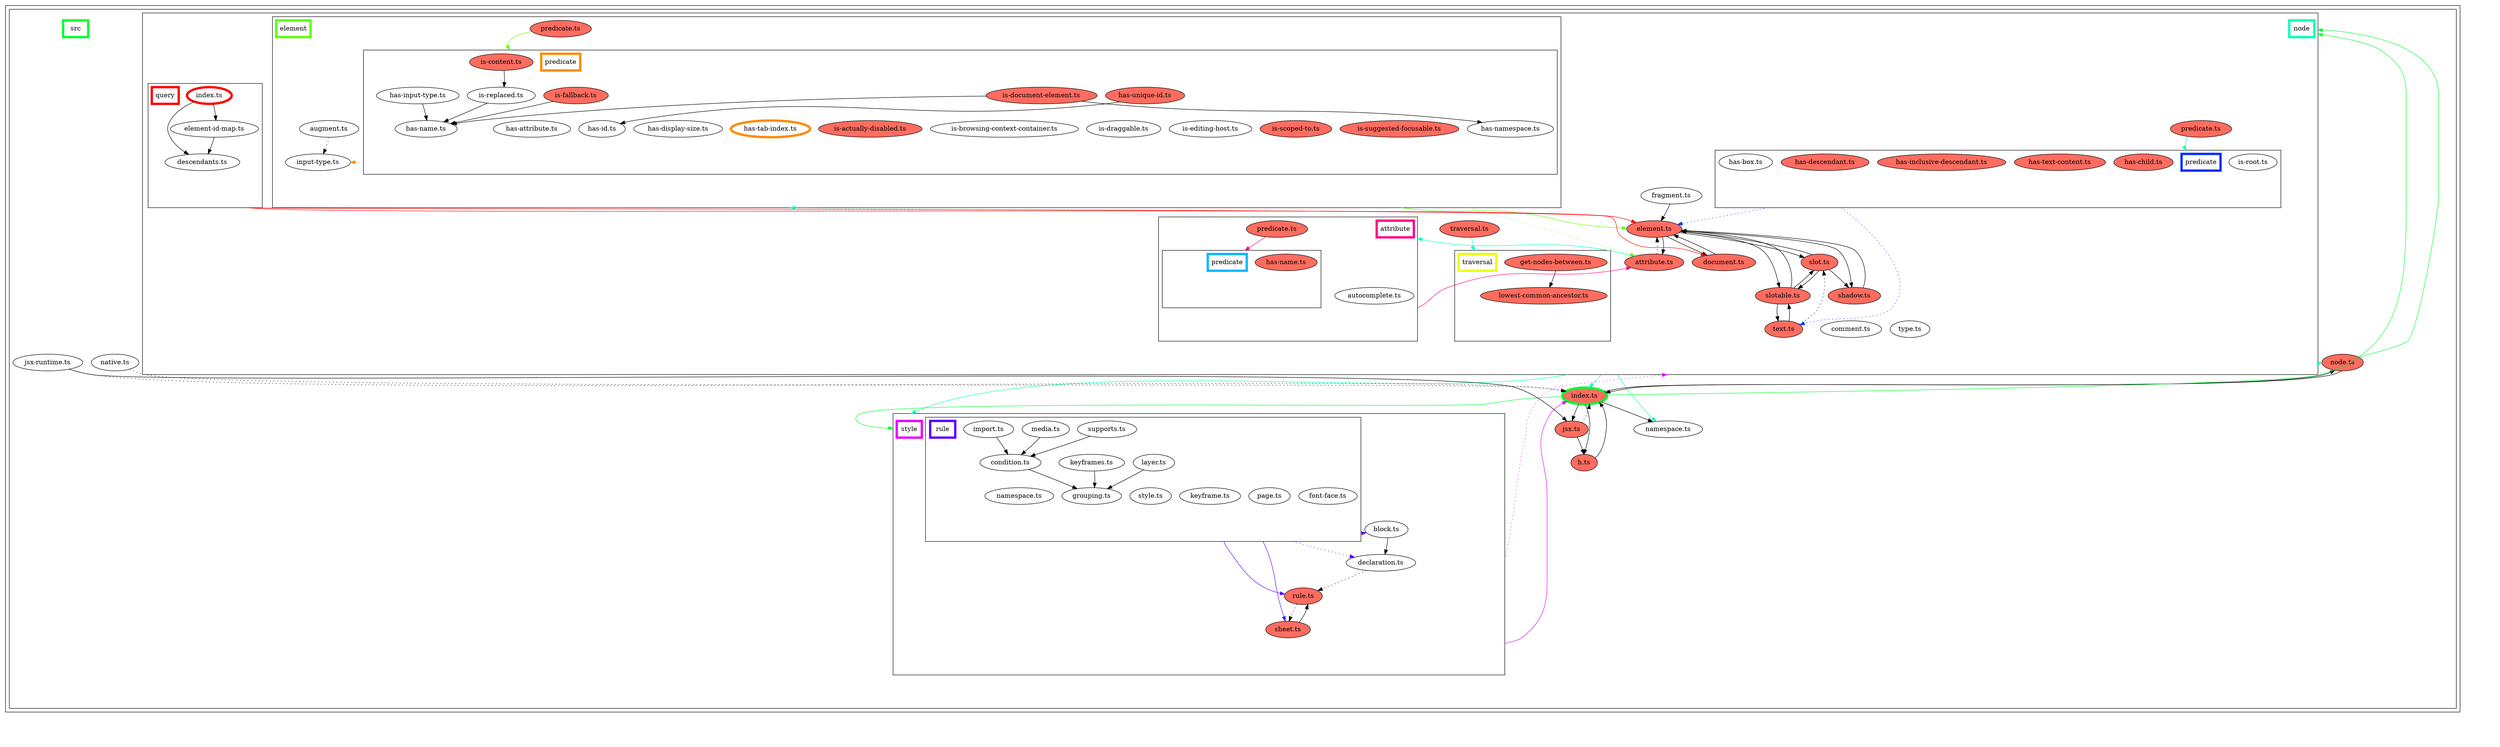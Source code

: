 digraph "dependency-graph-@siteimprove/alfa-dom" {
  compound = true;
  "src/namespace.ts";
  "exit_src/node";
  "src/node.ts";
  "src/node/attribute/autocomplete.ts";
  "name_src/node/attribute";
  "src/node/attribute/predicate.ts";
  "src/node/element.ts";
  "src/style/declaration.ts";
  "src/style/rule.ts";
  "exit_src/style/rule";
  "src/style/rule/condition.ts";
  "exit_src/node/predicate";
  "src/node/text.ts";
  "src/node/attribute/predicate/has-name.ts";
  "name_src/node/attribute/predicate";
  "exit_src/node/element";
  "src/node/element/input-type.ts";
  "src/node/attribute.ts";
  "src/node/document.ts";
  "name_src/node/element";
  "src/node/element/predicate.ts";
  "src/node/shadow.ts";
  "src/node/slot.ts";
  "src/node/slotable.ts";
  "src/style/block.ts";
  "name_src/style";
  "src/index.ts";
  "exit_src/style";
  "src/style/sheet.ts";
  "exit_src/node/query";
  "src/node/element/predicate/has-name.ts";
  "exit_src/node/element/predicate";
  "src/node/element/predicate/is-replaced.ts";
  "src/style/rule/grouping.ts";
  "src/node/element/predicate/has-id.ts";
  "src/node/traversal/lowest-common-ancestor.ts";
  "src/node/query/descendants.ts";
  "src/node/query/element-id-map.ts";
  "src/node/element/predicate/has-namespace.ts";
  "src/jsx.ts";
  "src/h.ts";
  "name_src/node";
  "src/node/comment.ts";
  "src/node/element/augment.ts";
  "src/node/fragment.ts";
  "src/node/query/index.ts";
  "src/node/type.ts";
  "src/style/rule/font-face.ts";
  "src/style/rule/import.ts";
  "src/style/rule/keyframe.ts";
  "src/style/rule/keyframes.ts";
  "src/style/rule/layer.ts";
  "src/style/rule/media.ts";
  "src/style/rule/namespace.ts";
  "src/style/rule/page.ts";
  "src/style/rule/style.ts";
  "src/style/rule/supports.ts";
  "src/node/predicate/has-box.ts";
  "name_src/node/predicate";
  "src/node/predicate/has-child.ts";
  "src/node/predicate/has-descendant.ts";
  "src/node/predicate/has-inclusive-descendant.ts";
  "src/node/predicate/has-text-content.ts";
  "src/node/predicate/is-root.ts";
  "src/node/predicate.ts";
  "src/node/traversal.ts";
  "src/node/traversal/get-nodes-between.ts";
  "name_src/node/traversal";
  "src/node/element/predicate/has-attribute.ts";
  "name_src/node/element/predicate";
  "src/node/element/predicate/has-display-size.ts";
  "src/node/element/predicate/has-input-type.ts";
  "src/node/element/predicate/has-tab-index.ts";
  "src/node/element/predicate/has-unique-id.ts";
  "src/node/element/predicate/is-actually-disabled.ts";
  "src/node/element/predicate/is-browsing-context-container.ts";
  "src/node/element/predicate/is-content.ts";
  "src/node/element/predicate/is-document-element.ts";
  "src/node/element/predicate/is-draggable.ts";
  "src/node/element/predicate/is-editing-host.ts";
  "src/node/element/predicate/is-fallback.ts";
  "src/node/element/predicate/is-scoped-to.ts";
  "src/node/element/predicate/is-suggested-focusable.ts";
  "exit_src/node/attribute";
  subgraph "cluster_src" {
    color = "#000000";
    label = "";
    "exit_src" [
      style = "invis";
    ];
    subgraph "cluster_src" {
      color = "#000000";
      label = "";
      "name_src" [
        penwidth = 5;
        shape = "rectangle";
        color = "#00ff2e";
        label = "src";
      ];
      "exit_src" [
        style = "invis";
      ];
      "src/namespace.ts" [
        label = "namespace.ts";
      ];
      "src/jsx-runtime.ts" [
        label = "jsx-runtime.ts";
      ];
      "src/index.ts" [
        label = "index.ts";
        color = "#00ff2e";
        penwidth = 5;
        fillcolor = "#ff6c60";
        style = "rounded,filled";
      ];
      "src/jsx.ts" [
        label = "jsx.ts";
        fillcolor = "#ff6c60";
        style = "rounded,filled";
      ];
      "src/native.ts" [
        label = "native.ts";
      ];
      "src/h.ts" [
        label = "h.ts";
        fillcolor = "#ff6c60";
        style = "rounded,filled";
      ];
      "src/node.ts" [
        label = "node.ts";
        fillcolor = "#ff6c60";
        style = "rounded,filled";
      ];
      subgraph "cluster_src/node" {
        color = "#000000";
        label = "";
        "name_src/node" [
          penwidth = 5;
          shape = "rectangle";
          color = "#00ffb9";
          label = "node";
        ];
        "exit_src/node" [
          style = "invis";
        ];
        "src/node/attribute.ts" [
          label = "attribute.ts";
          fillcolor = "#ff6c60";
          style = "rounded,filled";
        ];
        "src/node/element.ts" [
          label = "element.ts";
          fillcolor = "#ff6c60";
          style = "rounded,filled";
        ];
        "src/node/type.ts" [
          label = "type.ts";
        ];
        "src/node/slotable.ts" [
          label = "slotable.ts";
          fillcolor = "#ff6c60";
          style = "rounded,filled";
        ];
        "src/node/comment.ts" [
          label = "comment.ts";
        ];
        "src/node/text.ts" [
          label = "text.ts";
          fillcolor = "#ff6c60";
          style = "rounded,filled";
        ];
        "src/node/fragment.ts" [
          label = "fragment.ts";
        ];
        "src/node/slot.ts" [
          label = "slot.ts";
          fillcolor = "#ff6c60";
          style = "rounded,filled";
        ];
        "src/node/document.ts" [
          label = "document.ts";
          fillcolor = "#ff6c60";
          style = "rounded,filled";
        ];
        "src/node/predicate.ts" [
          label = "predicate.ts";
          fillcolor = "#ff6c60";
          style = "rounded,filled";
        ];
        "src/node/traversal.ts" [
          label = "traversal.ts";
          fillcolor = "#ff6c60";
          style = "rounded,filled";
        ];
        "src/node/shadow.ts" [
          label = "shadow.ts";
          fillcolor = "#ff6c60";
          style = "rounded,filled";
        ];
        subgraph "cluster_src/node/predicate" {
          color = "#000000";
          label = "";
          "name_src/node/predicate" [
            penwidth = 5;
            shape = "rectangle";
            color = "#002eff";
            label = "predicate";
          ];
          "exit_src/node/predicate" [
            style = "invis";
          ];
          "src/node/predicate/has-box.ts" [
            label = "has-box.ts";
          ];
          "src/node/predicate/is-root.ts" [
            label = "is-root.ts";
          ];
          "src/node/predicate/has-inclusive-descendant.ts" [
            label = "has-inclusive-descendant.ts";
            fillcolor = "#ff6c60";
            style = "rounded,filled";
          ];
          "src/node/predicate/has-child.ts" [
            label = "has-child.ts";
            fillcolor = "#ff6c60";
            style = "rounded,filled";
          ];
          "src/node/predicate/has-text-content.ts" [
            label = "has-text-content.ts";
            fillcolor = "#ff6c60";
            style = "rounded,filled";
          ];
          "src/node/predicate/has-descendant.ts" [
            label = "has-descendant.ts";
            fillcolor = "#ff6c60";
            style = "rounded,filled";
          ];
          "src/node/predicate/has-box.ts" -> "exit_src/node/predicate" [
            style = "invis";
          ];
          "src/node/predicate/is-root.ts" -> "exit_src/node/predicate" [
            style = "invis";
          ];
          "src/node/predicate/has-inclusive-descendant.ts" -> "exit_src/node/predicate" [
            style = "invis";
          ];
          "src/node/predicate/has-child.ts" -> "exit_src/node/predicate" [
            style = "invis";
          ];
          "src/node/predicate/has-text-content.ts" -> "exit_src/node/predicate" [
            style = "invis";
          ];
          "src/node/predicate/has-descendant.ts" -> "exit_src/node/predicate" [
            style = "invis";
          ];
        }
        subgraph "cluster_src/node/attribute" {
          color = "#000000";
          label = "";
          "name_src/node/attribute" [
            penwidth = 5;
            shape = "rectangle";
            color = "#ff008b";
            label = "attribute";
          ];
          "exit_src/node/attribute" [
            style = "invis";
          ];
          "src/node/attribute/predicate.ts" [
            label = "predicate.ts";
            fillcolor = "#ff6c60";
            style = "rounded,filled";
          ];
          "src/node/attribute/autocomplete.ts" [
            label = "autocomplete.ts";
          ];
          subgraph "cluster_src/node/attribute/predicate" {
            color = "#000000";
            label = "";
            "name_src/node/attribute/predicate" [
              penwidth = 5;
              shape = "rectangle";
              color = "#00b9ff";
              label = "predicate";
            ];
            "exit_src/node/attribute/predicate" [
              style = "invis";
            ];
            "src/node/attribute/predicate/has-name.ts" [
              label = "has-name.ts";
              fillcolor = "#ff6c60";
              style = "rounded,filled";
            ];
            "src/node/attribute/predicate/has-name.ts" -> "exit_src/node/attribute/predicate" [
              style = "invis";
            ];
          }
          "src/node/attribute/predicate.ts" -> "exit_src/node/attribute" [
            style = "invis";
          ];
          "src/node/attribute/autocomplete.ts" -> "exit_src/node/attribute" [
            style = "invis";
          ];
          "exit_src/node/attribute/predicate" -> "exit_src/node/attribute" [
            style = "invis";
          ];
        }
        subgraph "cluster_src/node/element" {
          color = "#000000";
          label = "";
          "name_src/node/element" [
            penwidth = 5;
            shape = "rectangle";
            color = "#5dff00";
            label = "element";
          ];
          "exit_src/node/element" [
            style = "invis";
          ];
          "src/node/element/augment.ts" [
            label = "augment.ts";
          ];
          "src/node/element/input-type.ts" [
            label = "input-type.ts";
          ];
          "src/node/element/predicate.ts" [
            label = "predicate.ts";
            fillcolor = "#ff6c60";
            style = "rounded,filled";
          ];
          subgraph "cluster_src/node/element/predicate" {
            color = "#000000";
            label = "";
            "name_src/node/element/predicate" [
              penwidth = 5;
              shape = "rectangle";
              color = "#ff8b00";
              label = "predicate";
            ];
            "exit_src/node/element/predicate" [
              style = "invis";
            ];
            "src/node/element/predicate/is-browsing-context-container.ts" [
              label = "is-browsing-context-container.ts";
            ];
            "src/node/element/predicate/is-draggable.ts" [
              label = "is-draggable.ts";
            ];
            "src/node/element/predicate/is-replaced.ts" [
              label = "is-replaced.ts";
            ];
            "src/node/element/predicate/has-display-size.ts" [
              label = "has-display-size.ts";
            ];
            "src/node/element/predicate/has-input-type.ts" [
              label = "has-input-type.ts";
            ];
            "src/node/element/predicate/is-content.ts" [
              label = "is-content.ts";
              fillcolor = "#ff6c60";
              style = "rounded,filled";
            ];
            "src/node/element/predicate/has-unique-id.ts" [
              label = "has-unique-id.ts";
              fillcolor = "#ff6c60";
              style = "rounded,filled";
            ];
            "src/node/element/predicate/is-editing-host.ts" [
              label = "is-editing-host.ts";
            ];
            "src/node/element/predicate/is-scoped-to.ts" [
              label = "is-scoped-to.ts";
              fillcolor = "#ff6c60";
              style = "rounded,filled";
            ];
            "src/node/element/predicate/is-document-element.ts" [
              label = "is-document-element.ts";
              fillcolor = "#ff6c60";
              style = "rounded,filled";
            ];
            "src/node/element/predicate/has-tab-index.ts" [
              label = "has-tab-index.ts";
              color = "#ff8b00";
              penwidth = 5;
            ];
            "src/node/element/predicate/is-fallback.ts" [
              label = "is-fallback.ts";
              fillcolor = "#ff6c60";
              style = "rounded,filled";
            ];
            "src/node/element/predicate/is-actually-disabled.ts" [
              label = "is-actually-disabled.ts";
              fillcolor = "#ff6c60";
              style = "rounded,filled";
            ];
            "src/node/element/predicate/has-id.ts" [
              label = "has-id.ts";
            ];
            "src/node/element/predicate/has-namespace.ts" [
              label = "has-namespace.ts";
            ];
            "src/node/element/predicate/has-attribute.ts" [
              label = "has-attribute.ts";
            ];
            "src/node/element/predicate/has-name.ts" [
              label = "has-name.ts";
            ];
            "src/node/element/predicate/is-suggested-focusable.ts" [
              label = "is-suggested-focusable.ts";
              fillcolor = "#ff6c60";
              style = "rounded,filled";
            ];
            "src/node/element/predicate/is-browsing-context-container.ts" -> "exit_src/node/element/predicate" [
              style = "invis";
            ];
            "src/node/element/predicate/is-draggable.ts" -> "exit_src/node/element/predicate" [
              style = "invis";
            ];
            "src/node/element/predicate/is-replaced.ts" -> "exit_src/node/element/predicate" [
              style = "invis";
            ];
            "src/node/element/predicate/has-display-size.ts" -> "exit_src/node/element/predicate" [
              style = "invis";
            ];
            "src/node/element/predicate/has-input-type.ts" -> "exit_src/node/element/predicate" [
              style = "invis";
            ];
            "src/node/element/predicate/is-content.ts" -> "exit_src/node/element/predicate" [
              style = "invis";
            ];
            "src/node/element/predicate/has-unique-id.ts" -> "exit_src/node/element/predicate" [
              style = "invis";
            ];
            "src/node/element/predicate/is-editing-host.ts" -> "exit_src/node/element/predicate" [
              style = "invis";
            ];
            "src/node/element/predicate/is-scoped-to.ts" -> "exit_src/node/element/predicate" [
              style = "invis";
            ];
            "src/node/element/predicate/is-document-element.ts" -> "exit_src/node/element/predicate" [
              style = "invis";
            ];
            "src/node/element/predicate/has-tab-index.ts" -> "exit_src/node/element/predicate" [
              style = "invis";
            ];
            "src/node/element/predicate/is-fallback.ts" -> "exit_src/node/element/predicate" [
              style = "invis";
            ];
            "src/node/element/predicate/is-actually-disabled.ts" -> "exit_src/node/element/predicate" [
              style = "invis";
            ];
            "src/node/element/predicate/has-id.ts" -> "exit_src/node/element/predicate" [
              style = "invis";
            ];
            "src/node/element/predicate/has-namespace.ts" -> "exit_src/node/element/predicate" [
              style = "invis";
            ];
            "src/node/element/predicate/has-attribute.ts" -> "exit_src/node/element/predicate" [
              style = "invis";
            ];
            "src/node/element/predicate/has-name.ts" -> "exit_src/node/element/predicate" [
              style = "invis";
            ];
            "src/node/element/predicate/is-suggested-focusable.ts" -> "exit_src/node/element/predicate" [
              style = "invis";
            ];
          }
          "src/node/element/augment.ts" -> "exit_src/node/element" [
            style = "invis";
          ];
          "exit_src/node/element/predicate" -> "exit_src/node/element" [
            style = "invis";
          ];
          "exit_src/node/element/predicate" -> "exit_src/node/element" [
            style = "invis";
          ];
          "exit_src/node/element/predicate" -> "exit_src/node/element" [
            style = "invis";
          ];
          "exit_src/node/element/predicate" -> "exit_src/node/element" [
            style = "invis";
          ];
          "exit_src/node/element/predicate" -> "exit_src/node/element" [
            style = "invis";
          ];
          "exit_src/node/element/predicate" -> "exit_src/node/element" [
            style = "invis";
          ];
          "exit_src/node/element/predicate" -> "exit_src/node/element" [
            style = "invis";
          ];
          "exit_src/node/element/predicate" -> "exit_src/node/element" [
            style = "invis";
          ];
          "exit_src/node/element/predicate" -> "exit_src/node/element" [
            style = "invis";
          ];
          "exit_src/node/element/predicate" -> "exit_src/node/element" [
            style = "invis";
          ];
          "exit_src/node/element/predicate" -> "exit_src/node/element" [
            style = "invis";
          ];
          "exit_src/node/element/predicate" -> "exit_src/node/element" [
            style = "invis";
          ];
          "exit_src/node/element/predicate" -> "exit_src/node/element" [
            style = "invis";
          ];
          "src/node/element/input-type.ts" -> "exit_src/node/element" [
            style = "invis";
          ];
          "exit_src/node/element/predicate" -> "exit_src/node/element" [
            style = "invis";
          ];
          "exit_src/node/element/predicate" -> "exit_src/node/element" [
            style = "invis";
          ];
          "exit_src/node/element/predicate" -> "exit_src/node/element" [
            style = "invis";
          ];
          "exit_src/node/element/predicate" -> "exit_src/node/element" [
            style = "invis";
          ];
          "exit_src/node/element/predicate" -> "exit_src/node/element" [
            style = "invis";
          ];
          "src/node/element/predicate.ts" -> "exit_src/node/element" [
            style = "invis";
          ];
        }
        subgraph "cluster_src/node/query" {
          color = "#000000";
          label = "";
          "name_src/node/query" [
            penwidth = 5;
            shape = "rectangle";
            color = "#ff0000";
            label = "query";
          ];
          "exit_src/node/query" [
            style = "invis";
          ];
          "src/node/query/descendants.ts" [
            label = "descendants.ts";
          ];
          "src/node/query/index.ts" [
            label = "index.ts";
            color = "#ff0000";
            penwidth = 5;
          ];
          "src/node/query/element-id-map.ts" [
            label = "element-id-map.ts";
          ];
          "src/node/query/descendants.ts" -> "exit_src/node/query" [
            style = "invis";
          ];
          "src/node/query/index.ts" -> "exit_src/node/query" [
            style = "invis";
          ];
          "src/node/query/element-id-map.ts" -> "exit_src/node/query" [
            style = "invis";
          ];
        }
        subgraph "cluster_src/node/traversal" {
          color = "#000000";
          label = "";
          "name_src/node/traversal" [
            penwidth = 5;
            shape = "rectangle";
            color = "#e8ff00";
            label = "traversal";
          ];
          "exit_src/node/traversal" [
            style = "invis";
          ];
          "src/node/traversal/get-nodes-between.ts" [
            label = "get-nodes-between.ts";
            fillcolor = "#ff6c60";
            style = "rounded,filled";
          ];
          "src/node/traversal/lowest-common-ancestor.ts" [
            label = "lowest-common-ancestor.ts";
            fillcolor = "#ff6c60";
            style = "rounded,filled";
          ];
          "src/node/traversal/get-nodes-between.ts" -> "exit_src/node/traversal" [
            style = "invis";
          ];
          "src/node/traversal/lowest-common-ancestor.ts" -> "exit_src/node/traversal" [
            style = "invis";
          ];
        }
        "src/node/attribute.ts" -> "exit_src/node" [
          style = "invis";
        ];
        "exit_src/node/predicate" -> "exit_src/node" [
          style = "invis";
        ];
        "exit_src/node/attribute" -> "exit_src/node" [
          style = "invis";
        ];
        "exit_src/node/predicate" -> "exit_src/node" [
          style = "invis";
        ];
        "exit_src/node/predicate" -> "exit_src/node" [
          style = "invis";
        ];
        "exit_src/node/predicate" -> "exit_src/node" [
          style = "invis";
        ];
        "exit_src/node/element" -> "exit_src/node" [
          style = "invis";
        ];
        "src/node/element.ts" -> "exit_src/node" [
          style = "invis";
        ];
        "exit_src/node/query" -> "exit_src/node" [
          style = "invis";
        ];
        "exit_src/node/element" -> "exit_src/node" [
          style = "invis";
        ];
        "exit_src/node/element" -> "exit_src/node" [
          style = "invis";
        ];
        "src/node/type.ts" -> "exit_src/node" [
          style = "invis";
        ];
        "exit_src/node/element" -> "exit_src/node" [
          style = "invis";
        ];
        "exit_src/node/element" -> "exit_src/node" [
          style = "invis";
        ];
        "src/node/slotable.ts" -> "exit_src/node" [
          style = "invis";
        ];
        "exit_src/node/element" -> "exit_src/node" [
          style = "invis";
        ];
        "exit_src/node/element" -> "exit_src/node" [
          style = "invis";
        ];
        "src/node/comment.ts" -> "exit_src/node" [
          style = "invis";
        ];
        "src/node/text.ts" -> "exit_src/node" [
          style = "invis";
        ];
        "exit_src/node/element" -> "exit_src/node" [
          style = "invis";
        ];
        "exit_src/node/traversal" -> "exit_src/node" [
          style = "invis";
        ];
        "exit_src/node/query" -> "exit_src/node" [
          style = "invis";
        ];
        "exit_src/node/element" -> "exit_src/node" [
          style = "invis";
        ];
        "exit_src/node/element" -> "exit_src/node" [
          style = "invis";
        ];
        "exit_src/node/element" -> "exit_src/node" [
          style = "invis";
        ];
        "exit_src/node/element" -> "exit_src/node" [
          style = "invis";
        ];
        "src/node/fragment.ts" -> "exit_src/node" [
          style = "invis";
        ];
        "exit_src/node/element" -> "exit_src/node" [
          style = "invis";
        ];
        "exit_src/node/predicate" -> "exit_src/node" [
          style = "invis";
        ];
        "exit_src/node/predicate" -> "exit_src/node" [
          style = "invis";
        ];
        "exit_src/node/attribute" -> "exit_src/node" [
          style = "invis";
        ];
        "src/node/slot.ts" -> "exit_src/node" [
          style = "invis";
        ];
        "exit_src/node/query" -> "exit_src/node" [
          style = "invis";
        ];
        "exit_src/node/element" -> "exit_src/node" [
          style = "invis";
        ];
        "exit_src/node/element" -> "exit_src/node" [
          style = "invis";
        ];
        "exit_src/node/element" -> "exit_src/node" [
          style = "invis";
        ];
        "exit_src/node/element" -> "exit_src/node" [
          style = "invis";
        ];
        "src/node/document.ts" -> "exit_src/node" [
          style = "invis";
        ];
        "exit_src/node/element" -> "exit_src/node" [
          style = "invis";
        ];
        "src/node/predicate.ts" -> "exit_src/node" [
          style = "invis";
        ];
        "exit_src/node/element" -> "exit_src/node" [
          style = "invis";
        ];
        "exit_src/node/traversal" -> "exit_src/node" [
          style = "invis";
        ];
        "exit_src/node/element" -> "exit_src/node" [
          style = "invis";
        ];
        "src/node/traversal.ts" -> "exit_src/node" [
          style = "invis";
        ];
        "exit_src/node/element" -> "exit_src/node" [
          style = "invis";
        ];
        "src/node/shadow.ts" -> "exit_src/node" [
          style = "invis";
        ];
        "exit_src/node/attribute" -> "exit_src/node" [
          style = "invis";
        ];
      }
      subgraph "cluster_src/style" {
        color = "#000000";
        label = "";
        "name_src/style" [
          penwidth = 5;
          shape = "rectangle";
          color = "#e800ff";
          label = "style";
        ];
        "exit_src/style" [
          style = "invis";
        ];
        "src/style/block.ts" [
          label = "block.ts";
        ];
        "src/style/rule.ts" [
          label = "rule.ts";
          fillcolor = "#ff6c60";
          style = "rounded,filled";
        ];
        "src/style/sheet.ts" [
          label = "sheet.ts";
          fillcolor = "#ff6c60";
          style = "rounded,filled";
        ];
        "src/style/declaration.ts" [
          label = "declaration.ts";
        ];
        subgraph "cluster_src/style/rule" {
          color = "#000000";
          label = "";
          "name_src/style/rule" [
            penwidth = 5;
            shape = "rectangle";
            color = "#5d00ff";
            label = "rule";
          ];
          "exit_src/style/rule" [
            style = "invis";
          ];
          "src/style/rule/supports.ts" [
            label = "supports.ts";
          ];
          "src/style/rule/namespace.ts" [
            label = "namespace.ts";
          ];
          "src/style/rule/layer.ts" [
            label = "layer.ts";
          ];
          "src/style/rule/font-face.ts" [
            label = "font-face.ts";
          ];
          "src/style/rule/keyframes.ts" [
            label = "keyframes.ts";
          ];
          "src/style/rule/keyframe.ts" [
            label = "keyframe.ts";
          ];
          "src/style/rule/style.ts" [
            label = "style.ts";
          ];
          "src/style/rule/import.ts" [
            label = "import.ts";
          ];
          "src/style/rule/page.ts" [
            label = "page.ts";
          ];
          "src/style/rule/media.ts" [
            label = "media.ts";
          ];
          "src/style/rule/grouping.ts" [
            label = "grouping.ts";
          ];
          "src/style/rule/condition.ts" [
            label = "condition.ts";
          ];
          "src/style/rule/supports.ts" -> "exit_src/style/rule" [
            style = "invis";
          ];
          "src/style/rule/namespace.ts" -> "exit_src/style/rule" [
            style = "invis";
          ];
          "src/style/rule/layer.ts" -> "exit_src/style/rule" [
            style = "invis";
          ];
          "src/style/rule/font-face.ts" -> "exit_src/style/rule" [
            style = "invis";
          ];
          "src/style/rule/keyframes.ts" -> "exit_src/style/rule" [
            style = "invis";
          ];
          "src/style/rule/keyframe.ts" -> "exit_src/style/rule" [
            style = "invis";
          ];
          "src/style/rule/style.ts" -> "exit_src/style/rule" [
            style = "invis";
          ];
          "src/style/rule/import.ts" -> "exit_src/style/rule" [
            style = "invis";
          ];
          "src/style/rule/page.ts" -> "exit_src/style/rule" [
            style = "invis";
          ];
          "src/style/rule/media.ts" -> "exit_src/style/rule" [
            style = "invis";
          ];
          "src/style/rule/grouping.ts" -> "exit_src/style/rule" [
            style = "invis";
          ];
          "src/style/rule/condition.ts" -> "exit_src/style/rule" [
            style = "invis";
          ];
        }
        "src/style/block.ts" -> "exit_src/style" [
          style = "invis";
        ];
        "exit_src/style/rule" -> "exit_src/style" [
          style = "invis";
        ];
        "src/style/rule.ts" -> "exit_src/style" [
          style = "invis";
        ];
        "exit_src/style/rule" -> "exit_src/style" [
          style = "invis";
        ];
        "src/style/sheet.ts" -> "exit_src/style" [
          style = "invis";
        ];
        "exit_src/style/rule" -> "exit_src/style" [
          style = "invis";
        ];
        "exit_src/style/rule" -> "exit_src/style" [
          style = "invis";
        ];
        "exit_src/style/rule" -> "exit_src/style" [
          style = "invis";
        ];
        "exit_src/style/rule" -> "exit_src/style" [
          style = "invis";
        ];
        "exit_src/style/rule" -> "exit_src/style" [
          style = "invis";
        ];
        "exit_src/style/rule" -> "exit_src/style" [
          style = "invis";
        ];
        "exit_src/style/rule" -> "exit_src/style" [
          style = "invis";
        ];
        "exit_src/style/rule" -> "exit_src/style" [
          style = "invis";
        ];
        "exit_src/style/rule" -> "exit_src/style" [
          style = "invis";
        ];
        "exit_src/style/rule" -> "exit_src/style" [
          style = "invis";
        ];
        "src/style/declaration.ts" -> "exit_src/style" [
          style = "invis";
        ];
      }
      "exit_src/node" -> "exit_src" [
        style = "invis";
      ];
      "exit_src/style" -> "exit_src" [
        style = "invis";
      ];
      "exit_src/style" -> "exit_src" [
        style = "invis";
      ];
      "exit_src/node" -> "exit_src" [
        style = "invis";
      ];
      "exit_src/node" -> "exit_src" [
        style = "invis";
      ];
      "exit_src/node" -> "exit_src" [
        style = "invis";
      ];
      "exit_src/node" -> "exit_src" [
        style = "invis";
      ];
      "exit_src/node" -> "exit_src" [
        style = "invis";
      ];
      "exit_src/node" -> "exit_src" [
        style = "invis";
      ];
      "exit_src/node" -> "exit_src" [
        style = "invis";
      ];
      "exit_src/style" -> "exit_src" [
        style = "invis";
      ];
      "exit_src/node" -> "exit_src" [
        style = "invis";
      ];
      "exit_src/node" -> "exit_src" [
        style = "invis";
      ];
      "exit_src/node" -> "exit_src" [
        style = "invis";
      ];
      "exit_src/style" -> "exit_src" [
        style = "invis";
      ];
      "exit_src/node" -> "exit_src" [
        style = "invis";
      ];
      "exit_src/node" -> "exit_src" [
        style = "invis";
      ];
      "exit_src/node" -> "exit_src" [
        style = "invis";
      ];
      "exit_src/node" -> "exit_src" [
        style = "invis";
      ];
      "exit_src/style" -> "exit_src" [
        style = "invis";
      ];
      "exit_src/node" -> "exit_src" [
        style = "invis";
      ];
      "exit_src/node" -> "exit_src" [
        style = "invis";
      ];
      "exit_src/node" -> "exit_src" [
        style = "invis";
      ];
      "exit_src/style" -> "exit_src" [
        style = "invis";
      ];
      "exit_src/style" -> "exit_src" [
        style = "invis";
      ];
      "exit_src/node" -> "exit_src" [
        style = "invis";
      ];
      "exit_src/node" -> "exit_src" [
        style = "invis";
      ];
      "exit_src/style" -> "exit_src" [
        style = "invis";
      ];
      "exit_src/node" -> "exit_src" [
        style = "invis";
      ];
      "exit_src/node" -> "exit_src" [
        style = "invis";
      ];
      "exit_src/node" -> "exit_src" [
        style = "invis";
      ];
      "exit_src/style" -> "exit_src" [
        style = "invis";
      ];
      "exit_src/node" -> "exit_src" [
        style = "invis";
      ];
      "exit_src/node" -> "exit_src" [
        style = "invis";
      ];
      "exit_src/node" -> "exit_src" [
        style = "invis";
      ];
      "exit_src/node" -> "exit_src" [
        style = "invis";
      ];
      "exit_src/style" -> "exit_src" [
        style = "invis";
      ];
      "src/namespace.ts" -> "exit_src" [
        style = "invis";
      ];
      "exit_src/node" -> "exit_src" [
        style = "invis";
      ];
      "exit_src/node" -> "exit_src" [
        style = "invis";
      ];
      "exit_src/node" -> "exit_src" [
        style = "invis";
      ];
      "src/jsx-runtime.ts" -> "exit_src" [
        style = "invis";
      ];
      "exit_src/node" -> "exit_src" [
        style = "invis";
      ];
      "exit_src/node" -> "exit_src" [
        style = "invis";
      ];
      "exit_src/node" -> "exit_src" [
        style = "invis";
      ];
      "exit_src/node" -> "exit_src" [
        style = "invis";
      ];
      "exit_src/node" -> "exit_src" [
        style = "invis";
      ];
      "exit_src/node" -> "exit_src" [
        style = "invis";
      ];
      "src/index.ts" -> "exit_src" [
        style = "invis";
      ];
      "exit_src/node" -> "exit_src" [
        style = "invis";
      ];
      "exit_src/node" -> "exit_src" [
        style = "invis";
      ];
      "src/jsx.ts" -> "exit_src" [
        style = "invis";
      ];
      "exit_src/node" -> "exit_src" [
        style = "invis";
      ];
      "exit_src/style" -> "exit_src" [
        style = "invis";
      ];
      "exit_src/style" -> "exit_src" [
        style = "invis";
      ];
      "exit_src/node" -> "exit_src" [
        style = "invis";
      ];
      "exit_src/node" -> "exit_src" [
        style = "invis";
      ];
      "exit_src/style" -> "exit_src" [
        style = "invis";
      ];
      "src/native.ts" -> "exit_src" [
        style = "invis";
      ];
      "exit_src/style" -> "exit_src" [
        style = "invis";
      ];
      "exit_src/node" -> "exit_src" [
        style = "invis";
      ];
      "src/h.ts" -> "exit_src" [
        style = "invis";
      ];
      "src/node.ts" -> "exit_src" [
        style = "invis";
      ];
      "exit_src/node" -> "exit_src" [
        style = "invis";
      ];
      "exit_src/node" -> "exit_src" [
        style = "invis";
      ];
      "exit_src/node" -> "exit_src" [
        style = "invis";
      ];
      "exit_src/node" -> "exit_src" [
        style = "invis";
      ];
      "exit_src/style" -> "exit_src" [
        style = "invis";
      ];
      "exit_src/style" -> "exit_src" [
        style = "invis";
      ];
      "exit_src/node" -> "exit_src" [
        style = "invis";
      ];
    }
    "exit_src" -> "exit_src" [
      style = "invis";
    ];
    "exit_src" -> "exit_src" [
      style = "invis";
    ];
    "exit_src" -> "exit_src" [
      style = "invis";
    ];
    "exit_src" -> "exit_src" [
      style = "invis";
    ];
    "exit_src" -> "exit_src" [
      style = "invis";
    ];
    "exit_src" -> "exit_src" [
      style = "invis";
    ];
    "exit_src" -> "exit_src" [
      style = "invis";
    ];
    "exit_src" -> "exit_src" [
      style = "invis";
    ];
    "exit_src" -> "exit_src" [
      style = "invis";
    ];
    "exit_src" -> "exit_src" [
      style = "invis";
    ];
    "exit_src" -> "exit_src" [
      style = "invis";
    ];
    "exit_src" -> "exit_src" [
      style = "invis";
    ];
    "exit_src" -> "exit_src" [
      style = "invis";
    ];
    "exit_src" -> "exit_src" [
      style = "invis";
    ];
    "exit_src" -> "exit_src" [
      style = "invis";
    ];
    "exit_src" -> "exit_src" [
      style = "invis";
    ];
    "exit_src" -> "exit_src" [
      style = "invis";
    ];
    "exit_src" -> "exit_src" [
      style = "invis";
    ];
    "exit_src" -> "exit_src" [
      style = "invis";
    ];
    "exit_src" -> "exit_src" [
      style = "invis";
    ];
    "exit_src" -> "exit_src" [
      style = "invis";
    ];
    "exit_src" -> "exit_src" [
      style = "invis";
    ];
    "exit_src" -> "exit_src" [
      style = "invis";
    ];
    "exit_src" -> "exit_src" [
      style = "invis";
    ];
    "exit_src" -> "exit_src" [
      style = "invis";
    ];
    "exit_src" -> "exit_src" [
      style = "invis";
    ];
    "exit_src" -> "exit_src" [
      style = "invis";
    ];
    "exit_src" -> "exit_src" [
      style = "invis";
    ];
    "exit_src" -> "exit_src" [
      style = "invis";
    ];
    "exit_src" -> "exit_src" [
      style = "invis";
    ];
    "exit_src" -> "exit_src" [
      style = "invis";
    ];
    "exit_src" -> "exit_src" [
      style = "invis";
    ];
    "exit_src" -> "exit_src" [
      style = "invis";
    ];
    "exit_src" -> "exit_src" [
      style = "invis";
    ];
    "exit_src" -> "exit_src" [
      style = "invis";
    ];
    "exit_src" -> "exit_src" [
      style = "invis";
    ];
    "exit_src" -> "exit_src" [
      style = "invis";
    ];
    "exit_src" -> "exit_src" [
      style = "invis";
    ];
    "exit_src" -> "exit_src" [
      style = "invis";
    ];
    "exit_src" -> "exit_src" [
      style = "invis";
    ];
    "exit_src" -> "exit_src" [
      style = "invis";
    ];
    "exit_src" -> "exit_src" [
      style = "invis";
    ];
    "exit_src" -> "exit_src" [
      style = "invis";
    ];
    "exit_src" -> "exit_src" [
      style = "invis";
    ];
    "exit_src" -> "exit_src" [
      style = "invis";
    ];
    "exit_src" -> "exit_src" [
      style = "invis";
    ];
    "exit_src" -> "exit_src" [
      style = "invis";
    ];
    "exit_src" -> "exit_src" [
      style = "invis";
    ];
    "exit_src" -> "exit_src" [
      style = "invis";
    ];
    "exit_src" -> "exit_src" [
      style = "invis";
    ];
    "exit_src" -> "exit_src" [
      style = "invis";
    ];
    "exit_src" -> "exit_src" [
      style = "invis";
    ];
    "exit_src" -> "exit_src" [
      style = "invis";
    ];
    "exit_src" -> "exit_src" [
      style = "invis";
    ];
    "exit_src" -> "exit_src" [
      style = "invis";
    ];
    "exit_src" -> "exit_src" [
      style = "invis";
    ];
    "exit_src" -> "exit_src" [
      style = "invis";
    ];
    "exit_src" -> "exit_src" [
      style = "invis";
    ];
    "exit_src" -> "exit_src" [
      style = "invis";
    ];
    "exit_src" -> "exit_src" [
      style = "invis";
    ];
    "exit_src" -> "exit_src" [
      style = "invis";
    ];
    "exit_src" -> "exit_src" [
      style = "invis";
    ];
    "exit_src" -> "exit_src" [
      style = "invis";
    ];
    "exit_src" -> "exit_src" [
      style = "invis";
    ];
    "exit_src" -> "exit_src" [
      style = "invis";
    ];
    "exit_src" -> "exit_src" [
      style = "invis";
    ];
    "exit_src" -> "exit_src" [
      style = "invis";
    ];
    "exit_src" -> "exit_src" [
      style = "invis";
    ];
    "exit_src" -> "exit_src" [
      style = "invis";
    ];
    "exit_src" -> "exit_src" [
      style = "invis";
    ];
  }
  "src/node/attribute.ts" -> "src/namespace.ts" [
    style = "invis";
  ];
  "exit_src/node" -> "src/namespace.ts" [
    style = "solid";
    color = "#00ffb9";
    ltail = "cluster_src/node";
  ];
  "src/node/attribute.ts" -> "src/node.ts" [
    style = "invis";
  ];
  "exit_src/node" -> "src/node.ts" [
    style = "solid";
    color = "#00ffb9";
    ltail = "cluster_src/node";
  ];
  "src/node/attribute.ts" -> "name_src/node/attribute" [
    style = "solid";
    color = "#00ffb9";
    lhead = "cluster_src/node/attribute";
  ];
  "src/node/attribute.ts" -> "name_src/node/attribute" [
    style = "invis";
    color = "#00ffb9";
    lhead = "cluster_src/node/attribute";
  ];
  "src/node/attribute.ts" -> "src/node/element.ts" [
    style = "invis";
  ];
  "src/node/attribute.ts" -> "src/node/element.ts" [
    style = "dotted";
    color = "black";
  ];
  "src/style/block.ts" -> "src/style/declaration.ts" [
    style = "invis";
  ];
  "src/style/block.ts" -> "src/style/declaration.ts" [
    style = "solid";
    color = "black";
  ];
  "src/style/rule/supports.ts" -> "src/style/rule.ts" [
    style = "invis";
  ];
  "exit_src/style/rule" -> "src/style/rule.ts" [
    style = "solid";
    color = "#5d00ff";
    ltail = "cluster_src/style/rule";
  ];
  "src/style/rule/supports.ts" -> "src/style/rule/condition.ts" [
    style = "invis";
  ];
  "src/style/rule/supports.ts" -> "src/style/rule/condition.ts" [
    style = "solid";
    color = "black";
  ];
  "src/node/predicate/has-box.ts" -> "src/node/element.ts" [
    style = "invis";
  ];
  "exit_src/node/predicate" -> "src/node/element.ts" [
    style = "dotted";
    color = "#002eff";
    ltail = "cluster_src/node/predicate";
  ];
  "src/node/predicate/has-box.ts" -> "src/node/text.ts" [
    style = "invis";
  ];
  "exit_src/node/predicate" -> "src/node/text.ts" [
    style = "dotted";
    color = "#002eff";
    ltail = "cluster_src/node/predicate";
  ];
  "src/node/attribute/predicate.ts" -> "name_src/node/attribute/predicate" [
    style = "solid";
    color = "#ff008b";
    lhead = "cluster_src/node/attribute/predicate";
  ];
  "src/node/predicate/is-root.ts" -> "src/node.ts" [
    style = "invis";
  ];
  "exit_src/node" -> "src/node.ts" [
    style = "invis";
    color = "#00ffb9";
    ltail = "cluster_src/node";
  ];
  "src/node/predicate/has-inclusive-descendant.ts" -> "src/node.ts" [
    style = "invis";
  ];
  "exit_src/node" -> "src/node.ts" [
    style = "invis";
    color = "#00ffb9";
    ltail = "cluster_src/node";
  ];
  "src/node/predicate/has-child.ts" -> "src/node.ts" [
    style = "invis";
  ];
  "exit_src/node" -> "src/node.ts" [
    style = "invis";
    color = "#00ffb9";
    ltail = "cluster_src/node";
  ];
  "src/node/element/augment.ts" -> "src/node/element.ts" [
    style = "invis";
  ];
  "exit_src/node/element" -> "src/node/element.ts" [
    style = "solid";
    color = "#5dff00";
    ltail = "cluster_src/node/element";
  ];
  "src/node/element/augment.ts" -> "src/node/element/input-type.ts" [
    style = "invis";
  ];
  "src/node/element/augment.ts" -> "src/node/element/input-type.ts" [
    style = "dotted";
    color = "black";
  ];
  "src/node/element.ts" -> "src/namespace.ts" [
    style = "invis";
  ];
  "exit_src/node" -> "src/namespace.ts" [
    style = "invis";
    color = "#00ffb9";
    ltail = "cluster_src/node";
  ];
  "src/node/element.ts" -> "src/node.ts" [
    style = "invis";
  ];
  "exit_src/node" -> "src/node.ts" [
    style = "invis";
    color = "#00ffb9";
    ltail = "cluster_src/node";
  ];
  "src/node/element.ts" -> "src/node/attribute.ts" [
    style = "invis";
  ];
  "src/node/element.ts" -> "src/node/attribute.ts" [
    style = "solid";
    color = "black";
  ];
  "src/node/element.ts" -> "src/node/document.ts" [
    style = "invis";
  ];
  "src/node/element.ts" -> "src/node/document.ts" [
    style = "solid";
    color = "black";
  ];
  "src/node/element.ts" -> "name_src/node/element" [
    style = "dotted";
    color = "#00ffb9";
    lhead = "cluster_src/node/element";
  ];
  "src/node/element.ts" -> "name_src/node/element" [
    style = "invis";
    color = "#00ffb9";
    lhead = "cluster_src/node/element";
  ];
  "src/node/element.ts" -> "src/node/shadow.ts" [
    style = "invis";
  ];
  "src/node/element.ts" -> "src/node/shadow.ts" [
    style = "solid";
    color = "black";
  ];
  "src/node/element.ts" -> "src/node/slot.ts" [
    style = "invis";
  ];
  "src/node/element.ts" -> "src/node/slot.ts" [
    style = "solid";
    color = "black";
  ];
  "src/node/element.ts" -> "src/node/slotable.ts" [
    style = "invis";
  ];
  "src/node/element.ts" -> "src/node/slotable.ts" [
    style = "solid";
    color = "black";
  ];
  "exit_src/node" -> "name_src/style" [
    style = "solid";
    color = "#00ffb9";
    lhead = "cluster_src/style";
    ltail = "cluster_src/node";
  ];
  "exit_src/node" -> "name_src/style" [
    style = "invis";
    color = "#00ffb9";
    lhead = "cluster_src/style";
    ltail = "cluster_src/node";
  ];
  "src/style/rule.ts" -> "src/index.ts" [
    style = "invis";
  ];
  "exit_src/style" -> "src/index.ts" [
    style = "solid";
    color = "#e800ff";
    ltail = "cluster_src/style";
  ];
  "src/style/rule.ts" -> "src/style/sheet.ts" [
    style = "invis";
  ];
  "src/style/rule.ts" -> "src/style/sheet.ts" [
    style = "dotted";
    color = "black";
  ];
  "src/node/query/descendants.ts" -> "src/node.ts" [
    style = "invis";
  ];
  "exit_src/node" -> "src/node.ts" [
    style = "invis";
    color = "#00ffb9";
    ltail = "cluster_src/node";
  ];
  "src/node/query/descendants.ts" -> "src/node/element.ts" [
    style = "invis";
  ];
  "exit_src/node/query" -> "src/node/element.ts" [
    style = "solid";
    color = "#ff0000";
    ltail = "cluster_src/node/query";
  ];
  "src/node/element/predicate/is-browsing-context-container.ts" -> "src/node/element.ts" [
    style = "invis";
  ];
  "exit_src/node/element" -> "src/node/element.ts" [
    style = "invis";
    color = "#5dff00";
    ltail = "cluster_src/node/element";
  ];
  "src/node/element/predicate/is-draggable.ts" -> "src/node/element.ts" [
    style = "invis";
  ];
  "exit_src/node/element" -> "src/node/element.ts" [
    style = "invis";
    color = "#5dff00";
    ltail = "cluster_src/node/element";
  ];
  "src/style/rule/namespace.ts" -> "src/style/rule.ts" [
    style = "invis";
  ];
  "exit_src/style/rule" -> "src/style/rule.ts" [
    style = "invis";
    color = "#5d00ff";
    ltail = "cluster_src/style/rule";
  ];
  "src/node/type.ts" -> "src/node.ts" [
    style = "invis";
  ];
  "exit_src/node" -> "src/node.ts" [
    style = "invis";
    color = "#00ffb9";
    ltail = "cluster_src/node";
  ];
  "src/node/element/predicate/is-replaced.ts" -> "src/node/element.ts" [
    style = "invis";
  ];
  "exit_src/node/element" -> "src/node/element.ts" [
    style = "invis";
    color = "#5dff00";
    ltail = "cluster_src/node/element";
  ];
  "src/node/element/predicate/is-replaced.ts" -> "src/node/element/predicate/has-name.ts" [
    style = "invis";
  ];
  "src/node/element/predicate/is-replaced.ts" -> "src/node/element/predicate/has-name.ts" [
    style = "solid";
    color = "black";
  ];
  "src/node/element/predicate/has-display-size.ts" -> "src/node/element.ts" [
    style = "invis";
  ];
  "exit_src/node/element" -> "src/node/element.ts" [
    style = "invis";
    color = "#5dff00";
    ltail = "cluster_src/node/element";
  ];
  "src/node/slotable.ts" -> "src/node.ts" [
    style = "invis";
  ];
  "exit_src/node" -> "src/node.ts" [
    style = "invis";
    color = "#00ffb9";
    ltail = "cluster_src/node";
  ];
  "src/node/slotable.ts" -> "src/node/element.ts" [
    style = "invis";
  ];
  "src/node/slotable.ts" -> "src/node/element.ts" [
    style = "solid";
    color = "black";
  ];
  "src/node/slotable.ts" -> "src/node/slot.ts" [
    style = "invis";
  ];
  "src/node/slotable.ts" -> "src/node/slot.ts" [
    style = "solid";
    color = "black";
  ];
  "src/node/slotable.ts" -> "src/node/text.ts" [
    style = "invis";
  ];
  "src/node/slotable.ts" -> "src/node/text.ts" [
    style = "solid";
    color = "black";
  ];
  "src/style/sheet.ts" -> "src/style/rule.ts" [
    style = "invis";
  ];
  "src/style/sheet.ts" -> "src/style/rule.ts" [
    style = "solid";
    color = "black";
  ];
  "src/node/element/predicate/has-input-type.ts" -> "src/node/element.ts" [
    style = "invis";
  ];
  "exit_src/node/element" -> "src/node/element.ts" [
    style = "invis";
    color = "#5dff00";
    ltail = "cluster_src/node/element";
  ];
  "src/node/element/predicate/has-input-type.ts" -> "src/node/element/input-type.ts" [
    style = "invis";
  ];
  "exit_src/node/element/predicate" -> "src/node/element/input-type.ts" [
    style = "dotted";
    color = "#ff8b00";
    ltail = "cluster_src/node/element/predicate";
  ];
  "src/node/element/predicate/has-input-type.ts" -> "src/node/element/predicate/has-name.ts" [
    style = "invis";
  ];
  "src/node/element/predicate/has-input-type.ts" -> "src/node/element/predicate/has-name.ts" [
    style = "solid";
    color = "black";
  ];
  "src/node/element/predicate/is-content.ts" -> "src/node.ts" [
    style = "invis";
  ];
  "exit_src/node" -> "src/node.ts" [
    style = "invis";
    color = "#00ffb9";
    ltail = "cluster_src/node";
  ];
  "src/node/element/predicate/is-content.ts" -> "src/node/element.ts" [
    style = "invis";
  ];
  "exit_src/node/element" -> "src/node/element.ts" [
    style = "invis";
    color = "#5dff00";
    ltail = "cluster_src/node/element";
  ];
  "src/node/element/predicate/is-content.ts" -> "src/node/element/predicate/is-replaced.ts" [
    style = "invis";
  ];
  "src/node/element/predicate/is-content.ts" -> "src/node/element/predicate/is-replaced.ts" [
    style = "solid";
    color = "black";
  ];
  "src/node/comment.ts" -> "src/node.ts" [
    style = "invis";
  ];
  "exit_src/node" -> "src/node.ts" [
    style = "invis";
    color = "#00ffb9";
    ltail = "cluster_src/node";
  ];
  "src/style/rule/layer.ts" -> "src/style/rule.ts" [
    style = "invis";
  ];
  "exit_src/style/rule" -> "src/style/rule.ts" [
    style = "invis";
    color = "#5d00ff";
    ltail = "cluster_src/style/rule";
  ];
  "src/style/rule/layer.ts" -> "src/style/rule/grouping.ts" [
    style = "invis";
  ];
  "src/style/rule/layer.ts" -> "src/style/rule/grouping.ts" [
    style = "solid";
    color = "black";
  ];
  "src/style/rule/font-face.ts" -> "src/style/block.ts" [
    style = "invis";
  ];
  "exit_src/style/rule" -> "src/style/block.ts" [
    style = "solid";
    color = "#5d00ff";
    ltail = "cluster_src/style/rule";
  ];
  "src/style/rule/font-face.ts" -> "src/style/declaration.ts" [
    style = "invis";
  ];
  "exit_src/style/rule" -> "src/style/declaration.ts" [
    style = "dotted";
    color = "#5d00ff";
    ltail = "cluster_src/style/rule";
  ];
  "src/style/rule/font-face.ts" -> "src/style/rule.ts" [
    style = "invis";
  ];
  "exit_src/style/rule" -> "src/style/rule.ts" [
    style = "invis";
    color = "#5d00ff";
    ltail = "cluster_src/style/rule";
  ];
  "src/node/text.ts" -> "src/node.ts" [
    style = "invis";
  ];
  "exit_src/node" -> "src/node.ts" [
    style = "invis";
    color = "#00ffb9";
    ltail = "cluster_src/node";
  ];
  "src/node/text.ts" -> "src/node/slot.ts" [
    style = "invis";
  ];
  "src/node/text.ts" -> "src/node/slot.ts" [
    style = "dotted";
    color = "black";
  ];
  "src/node/text.ts" -> "src/node/slotable.ts" [
    style = "invis";
  ];
  "src/node/text.ts" -> "src/node/slotable.ts" [
    style = "solid";
    color = "black";
  ];
  "src/node/element/predicate/has-unique-id.ts" -> "src/node.ts" [
    style = "invis";
  ];
  "exit_src/node" -> "src/node.ts" [
    style = "invis";
    color = "#00ffb9";
    ltail = "cluster_src/node";
  ];
  "src/node/element/predicate/has-unique-id.ts" -> "src/node/element.ts" [
    style = "invis";
  ];
  "exit_src/node/element" -> "src/node/element.ts" [
    style = "invis";
    color = "#5dff00";
    ltail = "cluster_src/node/element";
  ];
  "src/node/element/predicate/has-unique-id.ts" -> "src/node/element/predicate/has-id.ts" [
    style = "invis";
  ];
  "src/node/element/predicate/has-unique-id.ts" -> "src/node/element/predicate/has-id.ts" [
    style = "solid";
    color = "black";
  ];
  "src/style/rule/keyframes.ts" -> "src/style/rule.ts" [
    style = "invis";
  ];
  "exit_src/style/rule" -> "src/style/rule.ts" [
    style = "invis";
    color = "#5d00ff";
    ltail = "cluster_src/style/rule";
  ];
  "src/style/rule/keyframes.ts" -> "src/style/rule/grouping.ts" [
    style = "invis";
  ];
  "src/style/rule/keyframes.ts" -> "src/style/rule/grouping.ts" [
    style = "solid";
    color = "black";
  ];
  "src/node/traversal/get-nodes-between.ts" -> "src/index.ts" [
    style = "invis";
  ];
  "exit_src/node" -> "src/index.ts" [
    style = "solid";
    color = "#00ffb9";
    ltail = "cluster_src/node";
  ];
  "src/node/traversal/get-nodes-between.ts" -> "src/node/traversal/lowest-common-ancestor.ts" [
    style = "invis";
  ];
  "src/node/traversal/get-nodes-between.ts" -> "src/node/traversal/lowest-common-ancestor.ts" [
    style = "solid";
    color = "black";
  ];
  "src/node/query/index.ts" -> "src/node/query/descendants.ts" [
    style = "invis";
  ];
  "src/node/query/index.ts" -> "src/node/query/descendants.ts" [
    style = "solid";
    color = "black";
  ];
  "src/node/query/index.ts" -> "src/node/query/element-id-map.ts" [
    style = "invis";
  ];
  "src/node/query/index.ts" -> "src/node/query/element-id-map.ts" [
    style = "solid";
    color = "black";
  ];
  "src/node/element/predicate/is-editing-host.ts" -> "src/node/element.ts" [
    style = "invis";
  ];
  "exit_src/node/element" -> "src/node/element.ts" [
    style = "invis";
    color = "#5dff00";
    ltail = "cluster_src/node/element";
  ];
  "src/style/rule/keyframe.ts" -> "src/style/block.ts" [
    style = "invis";
  ];
  "exit_src/style/rule" -> "src/style/block.ts" [
    style = "invis";
    color = "#5d00ff";
    ltail = "cluster_src/style/rule";
  ];
  "src/style/rule/keyframe.ts" -> "src/style/declaration.ts" [
    style = "invis";
  ];
  "exit_src/style/rule" -> "src/style/declaration.ts" [
    style = "invis";
    color = "#5d00ff";
    ltail = "cluster_src/style/rule";
  ];
  "src/style/rule/keyframe.ts" -> "src/style/rule.ts" [
    style = "invis";
  ];
  "exit_src/style/rule" -> "src/style/rule.ts" [
    style = "invis";
    color = "#5d00ff";
    ltail = "cluster_src/style/rule";
  ];
  "src/node/element/predicate/is-scoped-to.ts" -> "src/node/element.ts" [
    style = "invis";
  ];
  "exit_src/node/element" -> "src/node/element.ts" [
    style = "invis";
    color = "#5dff00";
    ltail = "cluster_src/node/element";
  ];
  "src/node/element/predicate/is-document-element.ts" -> "src/namespace.ts" [
    style = "invis";
  ];
  "exit_src/node" -> "src/namespace.ts" [
    style = "invis";
    color = "#00ffb9";
    ltail = "cluster_src/node";
  ];
  "src/node/element/predicate/is-document-element.ts" -> "src/node/element.ts" [
    style = "invis";
  ];
  "exit_src/node/element" -> "src/node/element.ts" [
    style = "invis";
    color = "#5dff00";
    ltail = "cluster_src/node/element";
  ];
  "src/node/element/predicate/is-document-element.ts" -> "src/node/element/predicate/has-name.ts" [
    style = "invis";
  ];
  "src/node/element/predicate/is-document-element.ts" -> "src/node/element/predicate/has-name.ts" [
    style = "solid";
    color = "black";
  ];
  "src/node/element/predicate/is-document-element.ts" -> "src/node/element/predicate/has-namespace.ts" [
    style = "invis";
  ];
  "src/node/element/predicate/is-document-element.ts" -> "src/node/element/predicate/has-namespace.ts" [
    style = "solid";
    color = "black";
  ];
  "src/node/element/predicate/has-tab-index.ts" -> "src/node/element.ts" [
    style = "invis";
  ];
  "exit_src/node/element" -> "src/node/element.ts" [
    style = "invis";
    color = "#5dff00";
    ltail = "cluster_src/node/element";
  ];
  "src/node/fragment.ts" -> "src/node.ts" [
    style = "invis";
  ];
  "exit_src/node" -> "src/node.ts" [
    style = "invis";
    color = "#00ffb9";
    ltail = "cluster_src/node";
  ];
  "src/node/fragment.ts" -> "src/node/element.ts" [
    style = "invis";
  ];
  "src/node/fragment.ts" -> "src/node/element.ts" [
    style = "solid";
    color = "black";
  ];
  "src/style/rule/style.ts" -> "src/style/block.ts" [
    style = "invis";
  ];
  "exit_src/style/rule" -> "src/style/block.ts" [
    style = "invis";
    color = "#5d00ff";
    ltail = "cluster_src/style/rule";
  ];
  "src/style/rule/style.ts" -> "src/style/declaration.ts" [
    style = "invis";
  ];
  "exit_src/style/rule" -> "src/style/declaration.ts" [
    style = "invis";
    color = "#5d00ff";
    ltail = "cluster_src/style/rule";
  ];
  "src/style/rule/style.ts" -> "src/style/rule.ts" [
    style = "invis";
  ];
  "exit_src/style/rule" -> "src/style/rule.ts" [
    style = "invis";
    color = "#5d00ff";
    ltail = "cluster_src/style/rule";
  ];
  "src/node/element/predicate/is-fallback.ts" -> "src/node.ts" [
    style = "invis";
  ];
  "exit_src/node" -> "src/node.ts" [
    style = "invis";
    color = "#00ffb9";
    ltail = "cluster_src/node";
  ];
  "src/node/element/predicate/is-fallback.ts" -> "src/node/element.ts" [
    style = "invis";
  ];
  "exit_src/node/element" -> "src/node/element.ts" [
    style = "invis";
    color = "#5dff00";
    ltail = "cluster_src/node/element";
  ];
  "src/node/element/predicate/is-fallback.ts" -> "src/node/element/predicate/has-name.ts" [
    style = "invis";
  ];
  "src/node/element/predicate/is-fallback.ts" -> "src/node/element/predicate/has-name.ts" [
    style = "solid";
    color = "black";
  ];
  "src/node/predicate/has-text-content.ts" -> "src/node.ts" [
    style = "invis";
  ];
  "exit_src/node" -> "src/node.ts" [
    style = "invis";
    color = "#00ffb9";
    ltail = "cluster_src/node";
  ];
  "src/node/predicate/has-descendant.ts" -> "src/node.ts" [
    style = "invis";
  ];
  "exit_src/node" -> "src/node.ts" [
    style = "invis";
    color = "#00ffb9";
    ltail = "cluster_src/node";
  ];
  "src/jsx-runtime.ts" -> "src/index.ts" [
    style = "invis";
  ];
  "src/jsx-runtime.ts" -> "src/index.ts" [
    style = "dotted";
    color = "black";
  ];
  "src/jsx-runtime.ts" -> "src/jsx.ts" [
    style = "invis";
  ];
  "src/jsx-runtime.ts" -> "src/jsx.ts" [
    style = "solid";
    color = "black";
  ];
  "src/node/slot.ts" -> "src/node/element.ts" [
    style = "invis";
  ];
  "src/node/slot.ts" -> "src/node/element.ts" [
    style = "solid";
    color = "black";
  ];
  "src/node/slot.ts" -> "src/node/shadow.ts" [
    style = "invis";
  ];
  "src/node/slot.ts" -> "src/node/shadow.ts" [
    style = "solid";
    color = "black";
  ];
  "src/node/slot.ts" -> "src/node/slotable.ts" [
    style = "invis";
  ];
  "src/node/slot.ts" -> "src/node/slotable.ts" [
    style = "solid";
    color = "black";
  ];
  "src/node/query/element-id-map.ts" -> "src/node.ts" [
    style = "invis";
  ];
  "exit_src/node" -> "src/node.ts" [
    style = "invis";
    color = "#00ffb9";
    ltail = "cluster_src/node";
  ];
  "src/node/query/element-id-map.ts" -> "src/node/document.ts" [
    style = "invis";
  ];
  "exit_src/node/query" -> "src/node/document.ts" [
    style = "solid";
    color = "#ff0000";
    ltail = "cluster_src/node/query";
  ];
  "src/node/query/element-id-map.ts" -> "src/node/element.ts" [
    style = "invis";
  ];
  "exit_src/node/query" -> "src/node/element.ts" [
    style = "invis";
    color = "#ff0000";
    ltail = "cluster_src/node/query";
  ];
  "src/node/query/element-id-map.ts" -> "src/node/query/descendants.ts" [
    style = "invis";
  ];
  "src/node/query/element-id-map.ts" -> "src/node/query/descendants.ts" [
    style = "solid";
    color = "black";
  ];
  "src/node/element/predicate/is-actually-disabled.ts" -> "src/node/element.ts" [
    style = "invis";
  ];
  "exit_src/node/element" -> "src/node/element.ts" [
    style = "invis";
    color = "#5dff00";
    ltail = "cluster_src/node/element";
  ];
  "src/node/element/predicate/has-id.ts" -> "src/node/element.ts" [
    style = "invis";
  ];
  "exit_src/node/element" -> "src/node/element.ts" [
    style = "invis";
    color = "#5dff00";
    ltail = "cluster_src/node/element";
  ];
  "src/index.ts" -> "src/h.ts" [
    style = "invis";
  ];
  "src/index.ts" -> "src/h.ts" [
    style = "solid";
    color = "black";
  ];
  "src/index.ts" -> "src/jsx.ts" [
    style = "invis";
  ];
  "src/index.ts" -> "src/jsx.ts" [
    style = "solid";
    color = "black";
  ];
  "src/index.ts" -> "src/namespace.ts" [
    style = "invis";
  ];
  "src/index.ts" -> "src/namespace.ts" [
    style = "solid";
    color = "black";
  ];
  "src/index.ts" -> "src/node.ts" [
    style = "invis";
  ];
  "src/index.ts" -> "src/node.ts" [
    style = "solid";
    color = "black";
  ];
  "src/index.ts" -> "name_src/node" [
    style = "solid";
    color = "#00ff2e";
    lhead = "cluster_src/node";
  ];
  "src/index.ts" -> "name_src/node" [
    style = "invis";
    color = "#00ff2e";
    lhead = "cluster_src/node";
  ];
  "src/index.ts" -> "name_src/node" [
    style = "invis";
    color = "#00ff2e";
    lhead = "cluster_src/node";
  ];
  "src/index.ts" -> "name_src/node" [
    style = "invis";
    color = "#00ff2e";
    lhead = "cluster_src/node";
  ];
  "src/index.ts" -> "name_src/node" [
    style = "invis";
    color = "#00ff2e";
    lhead = "cluster_src/node";
  ];
  "src/index.ts" -> "name_src/node" [
    style = "invis";
    color = "#00ff2e";
    lhead = "cluster_src/node";
  ];
  "src/index.ts" -> "name_src/node" [
    style = "invis";
    color = "#00ff2e";
    lhead = "cluster_src/node";
  ];
  "src/index.ts" -> "name_src/node" [
    style = "invis";
    color = "#00ff2e";
    lhead = "cluster_src/node";
  ];
  "src/index.ts" -> "name_src/node" [
    style = "invis";
    color = "#00ff2e";
    lhead = "cluster_src/node";
  ];
  "src/index.ts" -> "name_src/node" [
    style = "invis";
    color = "#00ff2e";
    lhead = "cluster_src/node";
  ];
  "src/index.ts" -> "name_src/node" [
    style = "invis";
    color = "#00ff2e";
    lhead = "cluster_src/node";
  ];
  "src/index.ts" -> "name_src/node" [
    style = "invis";
    color = "#00ff2e";
    lhead = "cluster_src/node";
  ];
  "src/index.ts" -> "name_src/style" [
    style = "solid";
    color = "#00ff2e";
    lhead = "cluster_src/style";
  ];
  "src/index.ts" -> "name_src/style" [
    style = "invis";
    color = "#00ff2e";
    lhead = "cluster_src/style";
  ];
  "src/index.ts" -> "name_src/style" [
    style = "invis";
    color = "#00ff2e";
    lhead = "cluster_src/style";
  ];
  "src/index.ts" -> "name_src/style" [
    style = "invis";
    color = "#00ff2e";
    lhead = "cluster_src/style";
  ];
  "src/index.ts" -> "name_src/style" [
    style = "invis";
    color = "#00ff2e";
    lhead = "cluster_src/style";
  ];
  "src/index.ts" -> "name_src/style" [
    style = "invis";
    color = "#00ff2e";
    lhead = "cluster_src/style";
  ];
  "src/index.ts" -> "name_src/style" [
    style = "invis";
    color = "#00ff2e";
    lhead = "cluster_src/style";
  ];
  "src/index.ts" -> "name_src/style" [
    style = "invis";
    color = "#00ff2e";
    lhead = "cluster_src/style";
  ];
  "src/index.ts" -> "name_src/style" [
    style = "invis";
    color = "#00ff2e";
    lhead = "cluster_src/style";
  ];
  "src/index.ts" -> "name_src/style" [
    style = "invis";
    color = "#00ff2e";
    lhead = "cluster_src/style";
  ];
  "src/index.ts" -> "name_src/style" [
    style = "invis";
    color = "#00ff2e";
    lhead = "cluster_src/style";
  ];
  "src/index.ts" -> "name_src/style" [
    style = "invis";
    color = "#00ff2e";
    lhead = "cluster_src/style";
  ];
  "src/index.ts" -> "name_src/style" [
    style = "invis";
    color = "#00ff2e";
    lhead = "cluster_src/style";
  ];
  "src/index.ts" -> "name_src/style" [
    style = "invis";
    color = "#00ff2e";
    lhead = "cluster_src/style";
  ];
  "src/index.ts" -> "name_src/style" [
    style = "invis";
    color = "#00ff2e";
    lhead = "cluster_src/style";
  ];
  "src/index.ts" -> "name_src/style" [
    style = "invis";
    color = "#00ff2e";
    lhead = "cluster_src/style";
  ];
  "src/node/element/predicate/has-namespace.ts" -> "src/namespace.ts" [
    style = "invis";
  ];
  "exit_src/node" -> "src/namespace.ts" [
    style = "invis";
    color = "#00ffb9";
    ltail = "cluster_src/node";
  ];
  "src/node/element/predicate/has-namespace.ts" -> "src/node/element.ts" [
    style = "invis";
  ];
  "exit_src/node/element" -> "src/node/element.ts" [
    style = "invis";
    color = "#5dff00";
    ltail = "cluster_src/node/element";
  ];
  "src/node/document.ts" -> "src/node.ts" [
    style = "invis";
  ];
  "exit_src/node" -> "src/node.ts" [
    style = "invis";
    color = "#00ffb9";
    ltail = "cluster_src/node";
  ];
  "src/node/document.ts" -> "src/node/element.ts" [
    style = "invis";
  ];
  "src/node/document.ts" -> "src/node/element.ts" [
    style = "solid";
    color = "black";
  ];
  "exit_src/node" -> "name_src/style" [
    style = "invis";
    color = "#00ffb9";
    lhead = "cluster_src/style";
    ltail = "cluster_src/node";
  ];
  "src/jsx.ts" -> "src/h.ts" [
    style = "invis";
  ];
  "src/jsx.ts" -> "src/h.ts" [
    style = "solid";
    color = "black";
  ];
  "src/jsx.ts" -> "src/index.ts" [
    style = "invis";
  ];
  "src/jsx.ts" -> "src/index.ts" [
    style = "dotted";
    color = "black";
  ];
  "src/node/element/predicate/has-attribute.ts" -> "src/node/attribute.ts" [
    style = "invis";
  ];
  "exit_src/node/element" -> "src/node/attribute.ts" [
    style = "dotted";
    color = "#5dff00";
    ltail = "cluster_src/node/element";
  ];
  "src/node/element/predicate/has-attribute.ts" -> "src/node/element.ts" [
    style = "invis";
  ];
  "exit_src/node/element" -> "src/node/element.ts" [
    style = "invis";
    color = "#5dff00";
    ltail = "cluster_src/node/element";
  ];
  "src/style/rule/import.ts" -> "src/style/rule.ts" [
    style = "invis";
  ];
  "exit_src/style/rule" -> "src/style/rule.ts" [
    style = "invis";
    color = "#5d00ff";
    ltail = "cluster_src/style/rule";
  ];
  "src/style/rule/import.ts" -> "src/style/rule/condition.ts" [
    style = "invis";
  ];
  "src/style/rule/import.ts" -> "src/style/rule/condition.ts" [
    style = "solid";
    color = "black";
  ];
  "src/style/rule/import.ts" -> "src/style/sheet.ts" [
    style = "invis";
  ];
  "exit_src/style/rule" -> "src/style/sheet.ts" [
    style = "solid";
    color = "#5d00ff";
    ltail = "cluster_src/style/rule";
  ];
  "src/style/rule/page.ts" -> "src/style/block.ts" [
    style = "invis";
  ];
  "exit_src/style/rule" -> "src/style/block.ts" [
    style = "invis";
    color = "#5d00ff";
    ltail = "cluster_src/style/rule";
  ];
  "src/style/rule/page.ts" -> "src/style/declaration.ts" [
    style = "invis";
  ];
  "exit_src/style/rule" -> "src/style/declaration.ts" [
    style = "invis";
    color = "#5d00ff";
    ltail = "cluster_src/style/rule";
  ];
  "src/style/rule/page.ts" -> "src/style/rule.ts" [
    style = "invis";
  ];
  "exit_src/style/rule" -> "src/style/rule.ts" [
    style = "invis";
    color = "#5d00ff";
    ltail = "cluster_src/style/rule";
  ];
  "src/node/predicate.ts" -> "name_src/node/predicate" [
    style = "solid";
    color = "#00ffb9";
    lhead = "cluster_src/node/predicate";
  ];
  "src/node/predicate.ts" -> "name_src/node/predicate" [
    style = "invis";
    color = "#00ffb9";
    lhead = "cluster_src/node/predicate";
  ];
  "src/node/predicate.ts" -> "name_src/node/predicate" [
    style = "invis";
    color = "#00ffb9";
    lhead = "cluster_src/node/predicate";
  ];
  "src/node/predicate.ts" -> "name_src/node/predicate" [
    style = "invis";
    color = "#00ffb9";
    lhead = "cluster_src/node/predicate";
  ];
  "src/node/predicate.ts" -> "name_src/node/predicate" [
    style = "invis";
    color = "#00ffb9";
    lhead = "cluster_src/node/predicate";
  ];
  "src/node/predicate.ts" -> "name_src/node/predicate" [
    style = "invis";
    color = "#00ffb9";
    lhead = "cluster_src/node/predicate";
  ];
  "src/node/element/predicate/has-name.ts" -> "src/node/element.ts" [
    style = "invis";
  ];
  "exit_src/node/element" -> "src/node/element.ts" [
    style = "invis";
    color = "#5dff00";
    ltail = "cluster_src/node/element";
  ];
  "src/style/rule/media.ts" -> "src/style/rule.ts" [
    style = "invis";
  ];
  "exit_src/style/rule" -> "src/style/rule.ts" [
    style = "invis";
    color = "#5d00ff";
    ltail = "cluster_src/style/rule";
  ];
  "src/style/rule/media.ts" -> "src/style/rule/condition.ts" [
    style = "invis";
  ];
  "src/style/rule/media.ts" -> "src/style/rule/condition.ts" [
    style = "solid";
    color = "black";
  ];
  "src/native.ts" -> "src/index.ts" [
    style = "invis";
  ];
  "src/native.ts" -> "src/index.ts" [
    style = "dotted";
    color = "black";
  ];
  "src/style/rule/grouping.ts" -> "src/style/rule.ts" [
    style = "invis";
  ];
  "exit_src/style/rule" -> "src/style/rule.ts" [
    style = "invis";
    color = "#5d00ff";
    ltail = "cluster_src/style/rule";
  ];
  "src/node/traversal/lowest-common-ancestor.ts" -> "src/index.ts" [
    style = "invis";
  ];
  "exit_src/node" -> "src/index.ts" [
    style = "invis";
    color = "#00ffb9";
    ltail = "cluster_src/node";
  ];
  "src/h.ts" -> "src/index.ts" [
    style = "invis";
  ];
  "src/h.ts" -> "src/index.ts" [
    style = "solid";
    color = "black";
  ];
  "src/node.ts" -> "src/index.ts" [
    style = "invis";
  ];
  "src/node.ts" -> "src/index.ts" [
    style = "solid";
    color = "black";
  ];
  "src/node.ts" -> "name_src/node" [
    style = "solid";
    color = "#00ff2e";
    lhead = "cluster_src/node";
  ];
  "src/node.ts" -> "name_src/node" [
    style = "invis";
    color = "#00ff2e";
    lhead = "cluster_src/node";
  ];
  "src/node/element/predicate/is-suggested-focusable.ts" -> "src/node/element.ts" [
    style = "invis";
  ];
  "exit_src/node/element" -> "src/node/element.ts" [
    style = "invis";
    color = "#5dff00";
    ltail = "cluster_src/node/element";
  ];
  "src/node/traversal.ts" -> "name_src/node/traversal" [
    style = "solid";
    color = "#00ffb9";
    lhead = "cluster_src/node/traversal";
  ];
  "src/node/element/predicate.ts" -> "name_src/node/element/predicate" [
    style = "solid";
    color = "#5dff00";
    lhead = "cluster_src/node/element/predicate";
  ];
  "src/node/element/predicate.ts" -> "name_src/node/element/predicate" [
    style = "invis";
    color = "#5dff00";
    lhead = "cluster_src/node/element/predicate";
  ];
  "src/node/element/predicate.ts" -> "name_src/node/element/predicate" [
    style = "invis";
    color = "#5dff00";
    lhead = "cluster_src/node/element/predicate";
  ];
  "src/node/element/predicate.ts" -> "name_src/node/element/predicate" [
    style = "invis";
    color = "#5dff00";
    lhead = "cluster_src/node/element/predicate";
  ];
  "src/node/element/predicate.ts" -> "name_src/node/element/predicate" [
    style = "invis";
    color = "#5dff00";
    lhead = "cluster_src/node/element/predicate";
  ];
  "src/node/element/predicate.ts" -> "name_src/node/element/predicate" [
    style = "invis";
    color = "#5dff00";
    lhead = "cluster_src/node/element/predicate";
  ];
  "src/node/element/predicate.ts" -> "name_src/node/element/predicate" [
    style = "invis";
    color = "#5dff00";
    lhead = "cluster_src/node/element/predicate";
  ];
  "src/node/element/predicate.ts" -> "name_src/node/element/predicate" [
    style = "invis";
    color = "#5dff00";
    lhead = "cluster_src/node/element/predicate";
  ];
  "src/node/element/predicate.ts" -> "name_src/node/element/predicate" [
    style = "invis";
    color = "#5dff00";
    lhead = "cluster_src/node/element/predicate";
  ];
  "src/node/element/predicate.ts" -> "name_src/node/element/predicate" [
    style = "invis";
    color = "#5dff00";
    lhead = "cluster_src/node/element/predicate";
  ];
  "src/node/element/predicate.ts" -> "name_src/node/element/predicate" [
    style = "invis";
    color = "#5dff00";
    lhead = "cluster_src/node/element/predicate";
  ];
  "src/node/element/predicate.ts" -> "name_src/node/element/predicate" [
    style = "invis";
    color = "#5dff00";
    lhead = "cluster_src/node/element/predicate";
  ];
  "src/node/element/predicate.ts" -> "name_src/node/element/predicate" [
    style = "invis";
    color = "#5dff00";
    lhead = "cluster_src/node/element/predicate";
  ];
  "src/node/element/predicate.ts" -> "name_src/node/element/predicate" [
    style = "invis";
    color = "#5dff00";
    lhead = "cluster_src/node/element/predicate";
  ];
  "src/node/element/predicate.ts" -> "name_src/node/element/predicate" [
    style = "invis";
    color = "#5dff00";
    lhead = "cluster_src/node/element/predicate";
  ];
  "src/node/element/predicate.ts" -> "name_src/node/element/predicate" [
    style = "invis";
    color = "#5dff00";
    lhead = "cluster_src/node/element/predicate";
  ];
  "src/node/element/predicate.ts" -> "name_src/node/element/predicate" [
    style = "invis";
    color = "#5dff00";
    lhead = "cluster_src/node/element/predicate";
  ];
  "src/node/element/predicate.ts" -> "name_src/node/element/predicate" [
    style = "invis";
    color = "#5dff00";
    lhead = "cluster_src/node/element/predicate";
  ];
  "src/node/shadow.ts" -> "src/node.ts" [
    style = "invis";
  ];
  "exit_src/node" -> "src/node.ts" [
    style = "invis";
    color = "#00ffb9";
    ltail = "cluster_src/node";
  ];
  "src/node/shadow.ts" -> "src/node/element.ts" [
    style = "invis";
  ];
  "src/node/shadow.ts" -> "src/node/element.ts" [
    style = "solid";
    color = "black";
  ];
  "exit_src/node" -> "name_src/style" [
    style = "invis";
    color = "#00ffb9";
    lhead = "cluster_src/style";
    ltail = "cluster_src/node";
  ];
  "src/style/rule/condition.ts" -> "src/style/rule.ts" [
    style = "invis";
  ];
  "exit_src/style/rule" -> "src/style/rule.ts" [
    style = "invis";
    color = "#5d00ff";
    ltail = "cluster_src/style/rule";
  ];
  "src/style/rule/condition.ts" -> "src/style/rule/grouping.ts" [
    style = "invis";
  ];
  "src/style/rule/condition.ts" -> "src/style/rule/grouping.ts" [
    style = "solid";
    color = "black";
  ];
  "exit_src/style" -> "name_src/node" [
    style = "dotted";
    color = "#e800ff";
    lhead = "cluster_src/node";
    ltail = "cluster_src/style";
  ];
  "src/style/declaration.ts" -> "src/style/rule.ts" [
    style = "invis";
  ];
  "src/style/declaration.ts" -> "src/style/rule.ts" [
    style = "dotted";
    color = "black";
  ];
  "src/node/attribute/predicate/has-name.ts" -> "src/node/attribute.ts" [
    style = "invis";
  ];
  "exit_src/node/attribute" -> "src/node/attribute.ts" [
    style = "solid";
    color = "#ff008b";
    ltail = "cluster_src/node/attribute";
  ];
}
